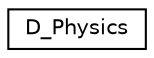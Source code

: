 digraph "Graphical Class Hierarchy"
{
 // LATEX_PDF_SIZE
  edge [fontname="Helvetica",fontsize="10",labelfontname="Helvetica",labelfontsize="10"];
  node [fontname="Helvetica",fontsize="10",shape=record];
  rankdir="LR";
  Node0 [label="D_Physics",height=0.2,width=0.4,color="black", fillcolor="white", style="filled",URL="$class_d___physics.html",tooltip=" "];
}

